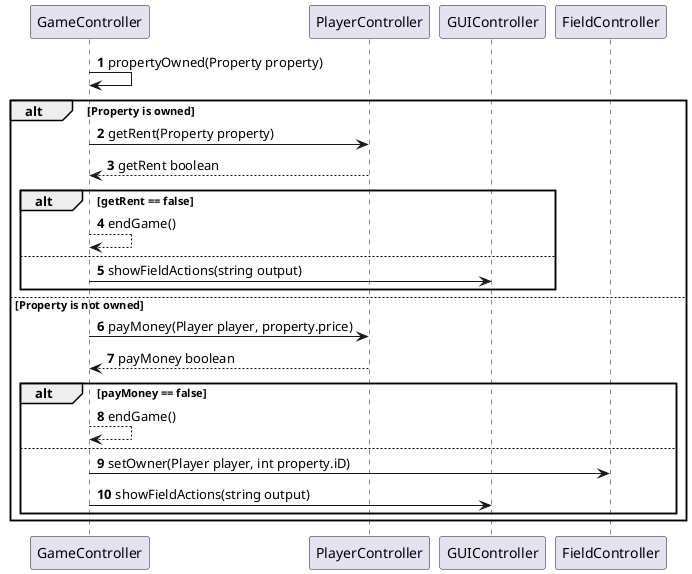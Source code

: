@startuml

autonumber
GameController -> GameController: propertyOwned(Property property)
alt Property is owned
    GameController -> PlayerController: getRent(Property property)
    PlayerController --> GameController: getRent boolean
    alt getRent == false
        GameController-->GameController: endGame()
   else
       GameController -> GUIController: showFieldActions(string output)
   end
else Property is not owned
   GameController -> PlayerController: payMoney(Player player, property.price)
   PlayerController --> GameController: payMoney boolean

   alt payMoney == false
    GameController-->GameController: endGame()
   else
       GameController -> FieldController: setOwner(Player player, int property.iD)
       GameController -> GUIController: showFieldActions(string output)
   end
end
@enduml